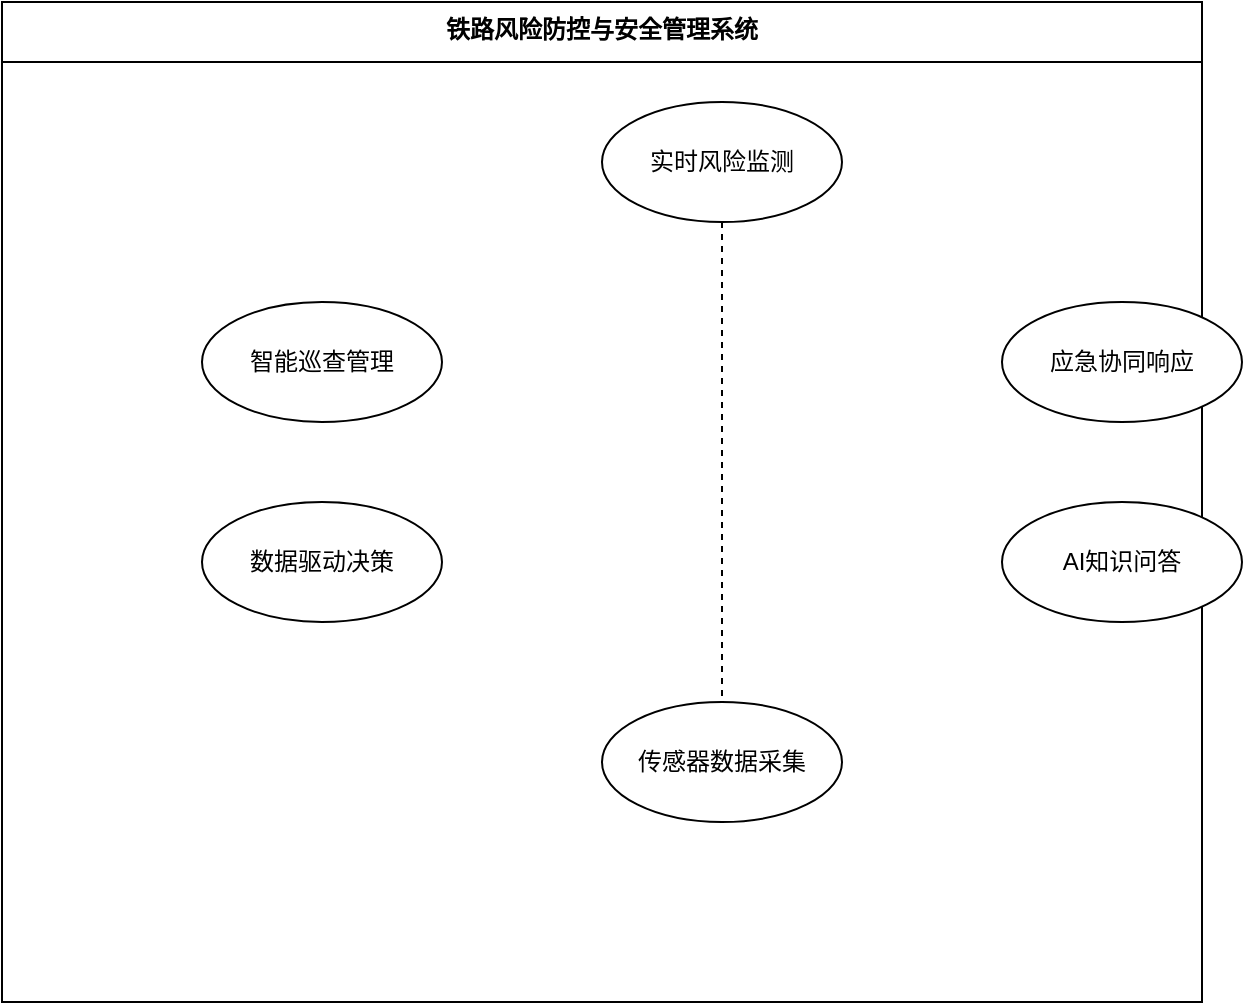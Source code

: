 <mxfile>
  <diagram id="0" name="铁路风险防控系统总体用例图">
    <mxGraphModel dx="1200" dy="800" grid="1" gridSize="10" guides="1" tooltips="1" connect="1" arrows="1" fold="1" page="1" pageScale="1" pageWidth="827" pageHeight="1169" math="0" shadow="0">
      <root>
        <mxCell id="0"/>
        <mxCell id="1" parent="0"/>
        
        <!-- 系统边界 -->
        <mxCell id="system" value="铁路风险防控与安全管理系统" style="swimlane;fontStyle=1;align=center;verticalAlign=top;childLayout=stackLayout;horizontal=1;startSize=30;horizontalStack=0;resizeParent=1;resizeParentMax=0;resizeLast=0;collapsible=1;marginBottom=0;" parent="1" vertex="1">
          <mxGeometry x="200" y="100" width="600" height="500" as="geometry"/>
        </mxCell>
        
        <!-- 核心用例 -->
        <mxCell id="uc1" value="实时风险监测" style="ellipse;whiteSpace=wrap;html=1;aspect=fixed;" parent="system" vertex="1">
          <mxGeometry x="300" y="50" width="120" height="60" as="geometry"/>
        </mxCell>
        <mxCell id="uc2" value="智能巡查管理" style="ellipse;whiteSpace=wrap;html=1;aspect=fixed;" parent="system" vertex="1">
          <mxGeometry x="100" y="150" width="120" height="60" as="geometry"/>
        </mxCell>
        <mxCell id="uc3" value="应急协同响应" style="ellipse;whiteSpace=wrap;html=1;aspect=fixed;" parent="system" vertex="1">
          <mxGeometry x="500" y="150" width="120" height="60" as="geometry"/>
        </mxCell>
        <mxCell id="uc4" value="数据驱动决策" style="ellipse;whiteSpace=wrap;html=1;aspect=fixed;" parent="system" vertex="1">
          <mxGeometry x="100" y="250" width="120" height="60" as="geometry"/>
        </mxCell>
        <mxCell id="uc5" value="AI知识问答" style="ellipse;whiteSpace=wrap;html=1;aspect=fixed;" parent="system" vertex="1">
          <mxGeometry x="500" y="250" width="120" height="60" as="geometry"/>
        </mxCell>
        
        <!-- 包含关系用例 -->
        <mxCell id="uc6" value="传感器数据采集" style="ellipse;whiteSpace=wrap;html=1;aspect=fixed;" parent="system" vertex="1">
          <mxGeometry x="300" y="350" width="120" height="60" as="geometry"/>
        </mxCell>
        <mxCell id="rel_include1" source="uc1" target="uc6" style="edgeStyle=orthogonal;endArrow=none;dashed=1;html=1;exitX=0.5;exitY=1;exitDx=0;exitDy=0;entryX=0.5;entryY=0;entryDx=0;entryDy=0;" parent="1" edge="1">
          <mxGeometry relative="1" as="geometry">
            <mxPoint x="360" y="410" as="sourcePoint"/>
            <mxPoint x="360" y="450" as="targetPoint"/>
          </mxGeometry>
        </mxCell>
        <mxCell id="label_include1" value="<<include>>" style="text;html=1;strokeColor=none;fillColor=none;align=center;verticalAlign=middle;whiteSpace=wrap;rounded=0;" parent="rel_include1" vertex="1">
          <mxGeometry x="-0.25" y="-1" relative="1" as="geometry">
            <mxPoint x="20" y="-10" as="offset"/>
          </mxGeometry>
        </mxCell>
        
        <!-- 参与者定义 -->
        <mxCell id="actor1" value="SRBA铁路管理局" style="actor;whiteSpace=wrap;html=1;" parent="1" vertex="1">
          <mxGeometry x="50" y="200" width="40" height="60" as="geometry"/>
        </mxCell>
        <mxCell id="actor2" value="铁路安全管理员" style="actor;whiteSpace=wrap;html=1;" parent="1" vertex="1">
          <mxGeometry x="50" y="350" width="40" height="60" as="geometry"/>
        </mxCell>
        <mxCell id="actor3" value="网格巡查人员" style="actor;whiteSpace=wrap;html=1;" parent="1" vertex="1">
          <mxGeometry x="50" y="500" width="40" height="60" as="geometry"/>
        </mxCell>
        
        <!-- 参与者与用例关联 -->
        <mxCell id="rel1" source="actor1" target="uc1" style="edgeStyle=orthogonal;endArrow=open;endSize=8;html=1;exitX=1;exitY=0.5;exitDx=0;exitDy=0;entryX=0;entryY=0.5;entryDx=0;entryDy=0;" parent="1" edge="1">
          <mxGeometry as="geometry"/>
        </mxCell>
        <mxCell id="rel2" source="actor1" target="uc3" style="edgeStyle=orthogonal;endArrow=open;endSize=8;html=1;exitX=1;exitY=0.5;exitDx=0;exitDy=0;entryX=0;entryY=0.5;entryDx=0;entryDy=0;" parent="1" edge="1">
          <mxGeometry as="geometry"/>
        </mxCell>
        <mxCell id="rel3" source="actor1" target="uc4" style="edgeStyle=orthogonal;endArrow=open;endSize=8;html=1;exitX=1;exitY=0.5;exitDx=0;exitDy=0;entryX=0;entryY=0.5;entryDx=0;entryDy=0;" parent="1" edge="1">
          <mxGeometry as="geometry"/>
        </mxCell>
        <mxCell id="rel4" source="actor2" target="uc1" style="edgeStyle=orthogonal;endArrow=open;endSize=8;html=1;exitX=1;exitY=0.5;exitDx=0;exitDy=0;entryX=0;entryY=0.5;entryDx=0;entryDy=0;" parent="1" edge="1">
          <mxGeometry as="geometry"/>
        </mxCell>
        <mxCell id="rel5" source="actor2" target="uc2" style="edgeStyle=orthogonal;endArrow=open;endSize=8;html=1;exitX=1;exitY=0.5;exitDx=0;exitDy=0;entryX=0;entryY=0.5;entryDx=0;entryDy=0;" parent="1" edge="1">
          <mxGeometry as="geometry"/>
        </mxCell>
        <mxCell id="rel6" source="actor2" target="uc3" style="edgeStyle=orthogonal;endArrow=open;endSize=8;html=1;exitX=1;exitY=0.5;exitDx=0;exitDy=0;entryX=0;entryY=0.5;entryDx=0;entryDy=0;" parent="1" edge="1">
          <mxGeometry as="geometry"/>
        </mxCell>
        <mxCell id="rel7" source="actor3" target="uc2" style="edgeStyle=orthogonal;endArrow=open;endSize=8;html=1;exitX=1;exitY=0.5;exitDx=0;exitDy=0;entryX=0;entryY=0.5;entryDx=0;entryDy=0;" parent="1" edge="1">
          <mxGeometry as="geometry"/>
        </mxCell>
        <mxCell id="rel8" source="actor3" target="uc5" style="edgeStyle=orthogonal;endArrow=open;endSize=8;html=1;exitX=1;exitY=0.5;exitDx=0;exitDy=0;entryX=0;entryY=0.5;entryDx=0;entryDy=0;" parent="1" edge="1">
          <mxGeometry as="geometry"/>
        </mxCell>
      </root>
    </mxGraphModel>
  </diagram>
</mxfile>
